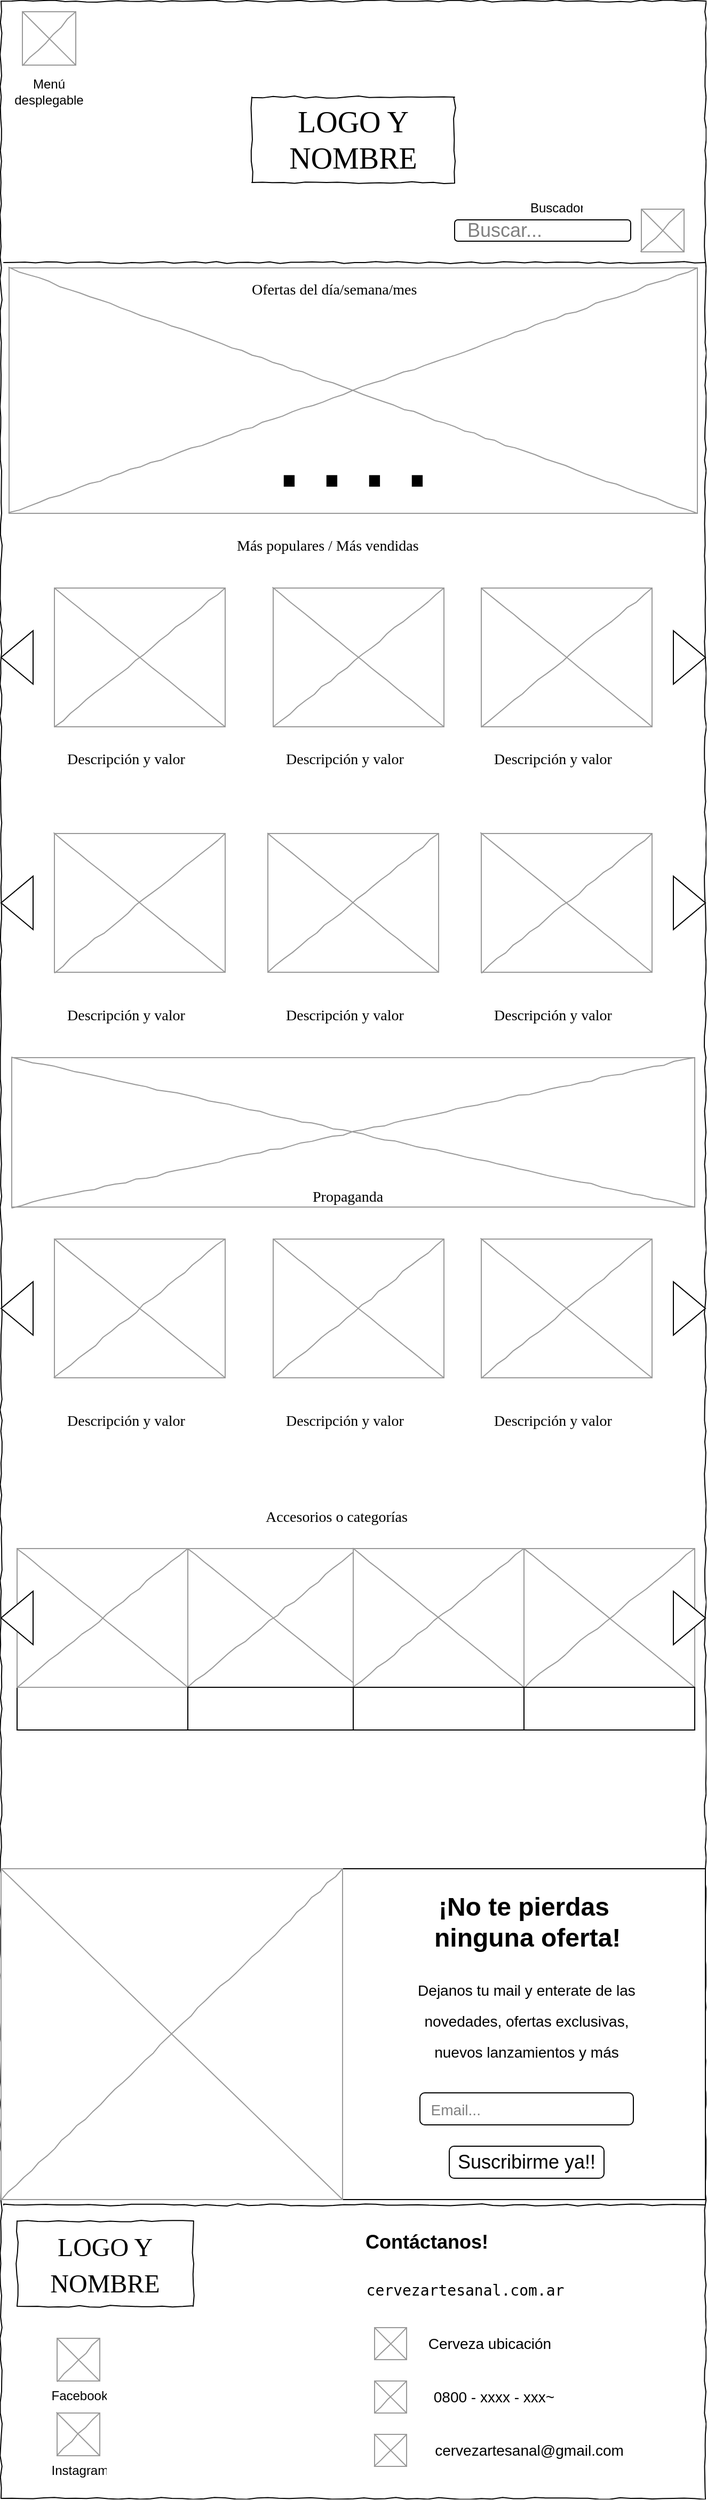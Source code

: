 <mxfile version="20.6.2"><diagram name="Page-1" id="03018318-947c-dd8e-b7a3-06fadd420f32"><mxGraphModel dx="1068" dy="452" grid="1" gridSize="10" guides="1" tooltips="1" connect="1" arrows="1" fold="1" page="1" pageScale="1" pageWidth="1100" pageHeight="850" background="#ffffff" math="0" shadow="0"><root><mxCell id="0"/><mxCell id="1" parent="0"/><mxCell id="677b7b8949515195-1" value="" style="whiteSpace=wrap;html=1;rounded=0;shadow=0;labelBackgroundColor=none;strokeColor=#000000;strokeWidth=1;fillColor=none;fontFamily=Verdana;fontSize=12;fontColor=#000000;align=center;comic=1;" parent="1" vertex="1"><mxGeometry x="20" y="10" width="660" height="2340" as="geometry"/></mxCell><mxCell id="677b7b8949515195-2" value="LOGO Y NOMBRE" style="whiteSpace=wrap;html=1;rounded=0;shadow=0;labelBackgroundColor=none;strokeWidth=1;fontFamily=Verdana;fontSize=28;align=center;comic=1;" parent="1" vertex="1"><mxGeometry x="255" y="100" width="190" height="80" as="geometry"/></mxCell><mxCell id="677b7b8949515195-9" value="" style="line;strokeWidth=1;html=1;rounded=0;shadow=0;labelBackgroundColor=none;fillColor=none;fontFamily=Verdana;fontSize=14;fontColor=#000000;align=center;comic=1;" parent="1" vertex="1"><mxGeometry x="22.5" y="250" width="657.5" height="10" as="geometry"/></mxCell><mxCell id="677b7b8949515195-16" value="" style="verticalLabelPosition=bottom;shadow=0;dashed=0;align=center;html=1;verticalAlign=top;strokeWidth=1;shape=mxgraph.mockup.graphics.simpleIcon;strokeColor=#999999;rounded=0;labelBackgroundColor=none;fontFamily=Verdana;fontSize=14;fontColor=#000000;comic=1;" parent="1" vertex="1"><mxGeometry x="40" y="20" width="50" height="50" as="geometry"/></mxCell><mxCell id="T-5wrf70PNvtBQ9hKjKb-1" value="Menú desplegable" style="text;html=1;strokeColor=none;fillColor=none;align=center;verticalAlign=middle;whiteSpace=wrap;rounded=0;" vertex="1" parent="1"><mxGeometry x="30" y="80" width="70" height="30" as="geometry"/></mxCell><mxCell id="T-5wrf70PNvtBQ9hKjKb-11" value="" style="verticalLabelPosition=bottom;shadow=0;dashed=0;align=center;html=1;verticalAlign=top;strokeWidth=1;shape=mxgraph.mockup.graphics.simpleIcon;strokeColor=#999999;rounded=0;labelBackgroundColor=none;fontFamily=Verdana;fontSize=14;fontColor=#000000;comic=1;" vertex="1" parent="1"><mxGeometry x="27.5" y="260" width="645" height="230" as="geometry"/></mxCell><mxCell id="T-5wrf70PNvtBQ9hKjKb-12" value="Descripción y valor" style="text;html=1;points=[];align=left;verticalAlign=top;spacingTop=-4;fontSize=14;fontFamily=Verdana" vertex="1" parent="1"><mxGeometry x="80" y="710" width="140" height="20" as="geometry"/></mxCell><mxCell id="T-5wrf70PNvtBQ9hKjKb-13" value="Más populares / Más vendidas" style="text;html=1;points=[];align=left;verticalAlign=top;spacingTop=-4;fontSize=14;fontFamily=Verdana" vertex="1" parent="1"><mxGeometry x="238.75" y="510" width="225" height="20" as="geometry"/></mxCell><mxCell id="T-5wrf70PNvtBQ9hKjKb-14" value="Ofertas del día/semana/mes" style="text;html=1;points=[];align=left;verticalAlign=top;spacingTop=-4;fontSize=14;fontFamily=Verdana" vertex="1" parent="1"><mxGeometry x="252.5" y="270" width="210" height="20" as="geometry"/></mxCell><mxCell id="T-5wrf70PNvtBQ9hKjKb-18" value="" style="verticalLabelPosition=bottom;shadow=0;dashed=0;align=center;html=1;verticalAlign=top;strokeWidth=1;shape=mxgraph.mockup.graphics.simpleIcon;strokeColor=#999999;rounded=0;labelBackgroundColor=none;fontFamily=Verdana;fontSize=14;fontColor=#000000;comic=1;" vertex="1" parent="1"><mxGeometry x="620" y="205" width="40" height="40" as="geometry"/></mxCell><mxCell id="T-5wrf70PNvtBQ9hKjKb-19" value="Buscador" style="text;strokeColor=none;fillColor=none;spacingLeft=4;spacingRight=4;overflow=hidden;rotatable=0;points=[[0,0.5],[1,0.5]];portConstraint=eastwest;fontSize=12;" vertex="1" parent="1"><mxGeometry x="510" y="190" width="60" height="30" as="geometry"/></mxCell><mxCell id="T-5wrf70PNvtBQ9hKjKb-29" value="" style="verticalLabelPosition=bottom;shadow=0;dashed=0;align=center;html=1;verticalAlign=top;strokeWidth=1;shape=mxgraph.mockup.graphics.simpleIcon;strokeColor=#999999;rounded=0;labelBackgroundColor=none;fontFamily=Verdana;fontSize=14;fontColor=#000000;comic=1;" vertex="1" parent="1"><mxGeometry x="70" y="560" width="160" height="130" as="geometry"/></mxCell><mxCell id="T-5wrf70PNvtBQ9hKjKb-38" value="&lt;font color=&quot;#808080&quot; style=&quot;font-size: 18px;&quot;&gt;&amp;nbsp; Buscar...&lt;/font&gt;" style="rounded=1;whiteSpace=wrap;html=1;align=left;" vertex="1" parent="1"><mxGeometry x="445" y="215" width="165" height="20" as="geometry"/></mxCell><mxCell id="T-5wrf70PNvtBQ9hKjKb-51" value="" style="verticalLabelPosition=bottom;shadow=0;dashed=0;align=center;html=1;verticalAlign=top;strokeWidth=1;shape=mxgraph.mockup.graphics.simpleIcon;strokeColor=#999999;rounded=0;labelBackgroundColor=none;fontFamily=Verdana;fontSize=14;fontColor=#000000;comic=1;" vertex="1" parent="1"><mxGeometry x="30" y="1000" width="640" height="140" as="geometry"/></mxCell><mxCell id="T-5wrf70PNvtBQ9hKjKb-52" value="Propaganda" style="text;html=1;points=[];align=left;verticalAlign=top;spacingTop=-4;fontSize=14;fontFamily=Verdana" vertex="1" parent="1"><mxGeometry x="310" y="1120" width="95" height="20" as="geometry"/></mxCell><mxCell id="T-5wrf70PNvtBQ9hKjKb-68" value="" style="rounded=0;whiteSpace=wrap;html=1;" vertex="1" parent="1"><mxGeometry x="35" y="1590" width="165" height="40" as="geometry"/></mxCell><mxCell id="T-5wrf70PNvtBQ9hKjKb-75" value="Accesorios o categorías" style="text;html=1;points=[];align=left;verticalAlign=top;spacingTop=-4;fontSize=14;fontFamily=Verdana" vertex="1" parent="1"><mxGeometry x="266.25" y="1420" width="170" height="20" as="geometry"/></mxCell><mxCell id="T-5wrf70PNvtBQ9hKjKb-77" value="" style="rounded=0;whiteSpace=wrap;html=1;" vertex="1" parent="1"><mxGeometry x="330" y="1760" width="350" height="310" as="geometry"/></mxCell><mxCell id="T-5wrf70PNvtBQ9hKjKb-78" value="&lt;h3&gt;&lt;font style=&quot;font-size: 24px;&quot;&gt;&lt;font style=&quot;&quot;&gt;¡No te pierdas&amp;nbsp; &amp;nbsp; ninguna oferta!&amp;nbsp;&lt;/font&gt;&amp;nbsp;&lt;/font&gt;&lt;/h3&gt;" style="text;html=1;strokeColor=none;fillColor=none;align=center;verticalAlign=middle;whiteSpace=wrap;rounded=0;" vertex="1" parent="1"><mxGeometry x="420" y="1780" width="200" height="60" as="geometry"/></mxCell><mxCell id="T-5wrf70PNvtBQ9hKjKb-79" value="&lt;p&gt;&lt;font style=&quot;font-size: 14px;&quot;&gt;Dejanos tu mail y enterate de las novedades, ofertas exclusivas, nuevos lanzamientos y más&lt;/font&gt;&lt;/p&gt;" style="text;html=1;strokeColor=none;fillColor=none;align=center;verticalAlign=middle;whiteSpace=wrap;rounded=0;fontSize=24;" vertex="1" parent="1"><mxGeometry x="405" y="1850" width="215" height="100" as="geometry"/></mxCell><mxCell id="T-5wrf70PNvtBQ9hKjKb-80" value="&lt;font style=&quot;font-size: 18px;&quot;&gt;Suscribirme ya!!&lt;/font&gt;" style="rounded=1;whiteSpace=wrap;html=1;fontSize=18;" vertex="1" parent="1"><mxGeometry x="440" y="2020" width="145" height="30" as="geometry"/></mxCell><mxCell id="T-5wrf70PNvtBQ9hKjKb-81" value="&lt;font style=&quot;font-size: 14px;&quot; color=&quot;#808080&quot;&gt;&amp;nbsp; Email...&lt;/font&gt;" style="rounded=1;whiteSpace=wrap;html=1;fontSize=18;align=left;" vertex="1" parent="1"><mxGeometry x="412.5" y="1970" width="200" height="30" as="geometry"/></mxCell><mxCell id="T-5wrf70PNvtBQ9hKjKb-82" value="&lt;font style=&quot;font-size: 24px;&quot;&gt;LOGO Y NOMBRE&lt;/font&gt;" style="whiteSpace=wrap;html=1;rounded=0;shadow=0;labelBackgroundColor=none;strokeWidth=1;fontFamily=Verdana;fontSize=28;align=center;comic=1;" vertex="1" parent="1"><mxGeometry x="35" y="2090" width="165" height="80" as="geometry"/></mxCell><mxCell id="T-5wrf70PNvtBQ9hKjKb-83" value="" style="verticalLabelPosition=bottom;shadow=0;dashed=0;align=center;html=1;verticalAlign=top;strokeWidth=1;shape=mxgraph.mockup.graphics.simpleIcon;strokeColor=#999999;rounded=0;labelBackgroundColor=none;fontFamily=Verdana;fontSize=14;fontColor=#000000;comic=1;" vertex="1" parent="1"><mxGeometry x="72.5" y="2200" width="40" height="40" as="geometry"/></mxCell><mxCell id="T-5wrf70PNvtBQ9hKjKb-84" value="" style="verticalLabelPosition=bottom;shadow=0;dashed=0;align=center;html=1;verticalAlign=top;strokeWidth=1;shape=mxgraph.mockup.graphics.simpleIcon;strokeColor=#999999;rounded=0;labelBackgroundColor=none;fontFamily=Verdana;fontSize=14;fontColor=#000000;comic=1;" vertex="1" parent="1"><mxGeometry x="72.5" y="2270" width="40" height="40" as="geometry"/></mxCell><mxCell id="T-5wrf70PNvtBQ9hKjKb-85" value="Facebook" style="text;strokeColor=none;fillColor=none;spacingLeft=4;spacingRight=4;overflow=hidden;rotatable=0;points=[[0,0.5],[1,0.5]];portConstraint=eastwest;fontSize=12;" vertex="1" parent="1"><mxGeometry x="61.25" y="2240" width="62.5" height="30" as="geometry"/></mxCell><mxCell id="T-5wrf70PNvtBQ9hKjKb-86" value="Instagram" style="text;strokeColor=none;fillColor=none;spacingLeft=4;spacingRight=4;overflow=hidden;rotatable=0;points=[[0,0.5],[1,0.5]];portConstraint=eastwest;fontSize=12;" vertex="1" parent="1"><mxGeometry x="61.25" y="2310" width="62.5" height="30" as="geometry"/></mxCell><mxCell id="T-5wrf70PNvtBQ9hKjKb-96" value="&lt;h4&gt;&lt;font style=&quot;font-size: 18px;&quot;&gt;Contáctanos!&lt;/font&gt;&lt;/h4&gt;" style="text;html=1;strokeColor=none;fillColor=none;align=center;verticalAlign=middle;whiteSpace=wrap;rounded=0;fontSize=14;fontColor=#000000;" vertex="1" parent="1"><mxGeometry x="350" y="2095" width="137.5" height="30" as="geometry"/></mxCell><mxCell id="T-5wrf70PNvtBQ9hKjKb-97" value="&lt;pre&gt;cervezartesanal.com.ar&lt;/pre&gt;" style="text;html=1;strokeColor=none;fillColor=none;align=center;verticalAlign=middle;whiteSpace=wrap;rounded=0;fontSize=14;fontColor=#000000;" vertex="1" parent="1"><mxGeometry x="370" y="2140" width="170" height="30" as="geometry"/></mxCell><mxCell id="T-5wrf70PNvtBQ9hKjKb-98" value="" style="verticalLabelPosition=bottom;shadow=0;dashed=0;align=center;html=1;verticalAlign=top;strokeWidth=1;shape=mxgraph.mockup.graphics.simpleIcon;strokeColor=#999999;rounded=0;labelBackgroundColor=none;fontFamily=Verdana;fontSize=14;fontColor=#000000;comic=1;" vertex="1" parent="1"><mxGeometry x="370" y="2190" width="30" height="30" as="geometry"/></mxCell><mxCell id="T-5wrf70PNvtBQ9hKjKb-99" value="" style="verticalLabelPosition=bottom;shadow=0;dashed=0;align=center;html=1;verticalAlign=top;strokeWidth=1;shape=mxgraph.mockup.graphics.simpleIcon;strokeColor=#999999;rounded=0;labelBackgroundColor=none;fontFamily=Verdana;fontSize=14;fontColor=#000000;comic=1;" vertex="1" parent="1"><mxGeometry x="370" y="2240" width="30" height="30" as="geometry"/></mxCell><mxCell id="T-5wrf70PNvtBQ9hKjKb-100" value="" style="verticalLabelPosition=bottom;shadow=0;dashed=0;align=center;html=1;verticalAlign=top;strokeWidth=1;shape=mxgraph.mockup.graphics.simpleIcon;strokeColor=#999999;rounded=0;labelBackgroundColor=none;fontFamily=Verdana;fontSize=14;fontColor=#000000;comic=1;" vertex="1" parent="1"><mxGeometry x="370" y="2290" width="30" height="30" as="geometry"/></mxCell><mxCell id="T-5wrf70PNvtBQ9hKjKb-101" value="Cerveza ubicación" style="text;html=1;strokeColor=none;fillColor=none;align=center;verticalAlign=middle;whiteSpace=wrap;rounded=0;fontSize=14;fontColor=#000000;" vertex="1" parent="1"><mxGeometry x="412.5" y="2190" width="130" height="30" as="geometry"/></mxCell><mxCell id="T-5wrf70PNvtBQ9hKjKb-102" value="0800 - xxxx - xxx~" style="text;html=1;strokeColor=none;fillColor=none;align=center;verticalAlign=middle;whiteSpace=wrap;rounded=0;fontSize=14;fontColor=#000000;" vertex="1" parent="1"><mxGeometry x="420.0" y="2240" width="124.37" height="30" as="geometry"/></mxCell><mxCell id="T-5wrf70PNvtBQ9hKjKb-103" value="cervezartesanal@gmail.com" style="text;html=1;strokeColor=none;fillColor=none;align=center;verticalAlign=middle;whiteSpace=wrap;rounded=0;fontSize=14;fontColor=#000000;" vertex="1" parent="1"><mxGeometry x="420.0" y="2290" width="190" height="30" as="geometry"/></mxCell><mxCell id="T-5wrf70PNvtBQ9hKjKb-104" value="" style="verticalLabelPosition=bottom;shadow=0;dashed=0;align=center;html=1;verticalAlign=top;strokeWidth=1;shape=mxgraph.mockup.graphics.simpleIcon;strokeColor=#999999;rounded=0;labelBackgroundColor=none;fontFamily=Verdana;fontSize=14;fontColor=#000000;comic=1;" vertex="1" parent="1"><mxGeometry x="275" y="560" width="160" height="130" as="geometry"/></mxCell><mxCell id="T-5wrf70PNvtBQ9hKjKb-105" value="Descripción y valor" style="text;html=1;points=[];align=left;verticalAlign=top;spacingTop=-4;fontSize=14;fontFamily=Verdana" vertex="1" parent="1"><mxGeometry x="285" y="710" width="140" height="20" as="geometry"/></mxCell><mxCell id="T-5wrf70PNvtBQ9hKjKb-106" value="" style="triangle;whiteSpace=wrap;html=1;" vertex="1" parent="1"><mxGeometry x="650" y="600" width="30" height="50" as="geometry"/></mxCell><mxCell id="T-5wrf70PNvtBQ9hKjKb-107" value="" style="triangle;whiteSpace=wrap;html=1;rotation=-180;" vertex="1" parent="1"><mxGeometry x="20" y="600" width="30" height="50" as="geometry"/></mxCell><mxCell id="T-5wrf70PNvtBQ9hKjKb-109" value="" style="verticalLabelPosition=bottom;shadow=0;dashed=0;align=center;html=1;verticalAlign=top;strokeWidth=1;shape=mxgraph.mockup.graphics.simpleIcon;strokeColor=#999999;rounded=0;labelBackgroundColor=none;fontFamily=Verdana;fontSize=14;fontColor=#000000;comic=1;" vertex="1" parent="1"><mxGeometry x="70" y="790" width="160" height="130" as="geometry"/></mxCell><mxCell id="T-5wrf70PNvtBQ9hKjKb-110" value="" style="verticalLabelPosition=bottom;shadow=0;dashed=0;align=center;html=1;verticalAlign=top;strokeWidth=1;shape=mxgraph.mockup.graphics.simpleIcon;strokeColor=#999999;rounded=0;labelBackgroundColor=none;fontFamily=Verdana;fontSize=14;fontColor=#000000;comic=1;" vertex="1" parent="1"><mxGeometry x="270" y="790" width="160" height="130" as="geometry"/></mxCell><mxCell id="T-5wrf70PNvtBQ9hKjKb-111" value="Descripción y valor" style="text;html=1;points=[];align=left;verticalAlign=top;spacingTop=-4;fontSize=14;fontFamily=Verdana" vertex="1" parent="1"><mxGeometry x="80" y="950" width="140" height="20" as="geometry"/></mxCell><mxCell id="T-5wrf70PNvtBQ9hKjKb-112" value="Descripción y valor" style="text;html=1;points=[];align=left;verticalAlign=top;spacingTop=-4;fontSize=14;fontFamily=Verdana" vertex="1" parent="1"><mxGeometry x="285" y="950" width="140" height="20" as="geometry"/></mxCell><mxCell id="T-5wrf70PNvtBQ9hKjKb-113" value="" style="triangle;whiteSpace=wrap;html=1;" vertex="1" parent="1"><mxGeometry x="650" y="1210" width="30" height="50" as="geometry"/></mxCell><mxCell id="T-5wrf70PNvtBQ9hKjKb-114" value="" style="triangle;whiteSpace=wrap;html=1;rotation=-180;" vertex="1" parent="1"><mxGeometry x="20" y="830" width="30" height="50" as="geometry"/></mxCell><mxCell id="T-5wrf70PNvtBQ9hKjKb-115" value="&lt;h1&gt;&lt;font style=&quot;font-size: 72px;&quot;&gt;. . . .&lt;/font&gt;&lt;/h1&gt;" style="text;html=1;strokeColor=none;fillColor=none;align=center;verticalAlign=middle;whiteSpace=wrap;rounded=0;" vertex="1" parent="1"><mxGeometry x="265" y="390" width="170" height="100" as="geometry"/></mxCell><mxCell id="T-5wrf70PNvtBQ9hKjKb-116" value="" style="verticalLabelPosition=bottom;shadow=0;dashed=0;align=center;html=1;verticalAlign=top;strokeWidth=1;shape=mxgraph.mockup.graphics.simpleIcon;strokeColor=#999999;rounded=0;labelBackgroundColor=none;fontFamily=Verdana;fontSize=14;fontColor=#000000;comic=1;" vertex="1" parent="1"><mxGeometry x="70" y="1170" width="160" height="130" as="geometry"/></mxCell><mxCell id="T-5wrf70PNvtBQ9hKjKb-117" value="" style="triangle;whiteSpace=wrap;html=1;rotation=-180;" vertex="1" parent="1"><mxGeometry x="20" y="1210" width="30" height="50" as="geometry"/></mxCell><mxCell id="T-5wrf70PNvtBQ9hKjKb-118" value="" style="verticalLabelPosition=bottom;shadow=0;dashed=0;align=center;html=1;verticalAlign=top;strokeWidth=1;shape=mxgraph.mockup.graphics.simpleIcon;strokeColor=#999999;rounded=0;labelBackgroundColor=none;fontFamily=Verdana;fontSize=14;fontColor=#000000;comic=1;" vertex="1" parent="1"><mxGeometry x="275" y="1170" width="160" height="130" as="geometry"/></mxCell><mxCell id="T-5wrf70PNvtBQ9hKjKb-119" value="" style="triangle;whiteSpace=wrap;html=1;" vertex="1" parent="1"><mxGeometry x="650" y="830" width="30" height="50" as="geometry"/></mxCell><mxCell id="T-5wrf70PNvtBQ9hKjKb-120" value="Descripción y valor" style="text;html=1;points=[];align=left;verticalAlign=top;spacingTop=-4;fontSize=14;fontFamily=Verdana" vertex="1" parent="1"><mxGeometry x="80" y="1330" width="140" height="20" as="geometry"/></mxCell><mxCell id="T-5wrf70PNvtBQ9hKjKb-121" value="Descripción y valor" style="text;html=1;points=[];align=left;verticalAlign=top;spacingTop=-4;fontSize=14;fontFamily=Verdana" vertex="1" parent="1"><mxGeometry x="285" y="1330" width="140" height="20" as="geometry"/></mxCell><mxCell id="T-5wrf70PNvtBQ9hKjKb-123" value="" style="verticalLabelPosition=bottom;shadow=0;dashed=0;align=center;html=1;verticalAlign=top;strokeWidth=1;shape=mxgraph.mockup.graphics.simpleIcon;strokeColor=#999999;rounded=0;labelBackgroundColor=none;fontFamily=Verdana;fontSize=14;fontColor=#000000;comic=1;" vertex="1" parent="1"><mxGeometry x="35" y="1460" width="160" height="130" as="geometry"/></mxCell><mxCell id="T-5wrf70PNvtBQ9hKjKb-124" value="" style="verticalLabelPosition=bottom;shadow=0;dashed=0;align=center;html=1;verticalAlign=top;strokeWidth=1;shape=mxgraph.mockup.graphics.simpleIcon;strokeColor=#999999;rounded=0;labelBackgroundColor=none;fontFamily=Verdana;fontSize=14;fontColor=#000000;comic=1;" vertex="1" parent="1"><mxGeometry x="195" y="1460" width="160" height="130" as="geometry"/></mxCell><mxCell id="T-5wrf70PNvtBQ9hKjKb-125" value="" style="verticalLabelPosition=bottom;shadow=0;dashed=0;align=center;html=1;verticalAlign=top;strokeWidth=1;shape=mxgraph.mockup.graphics.simpleIcon;strokeColor=#999999;rounded=0;labelBackgroundColor=none;fontFamily=Verdana;fontSize=14;fontColor=#000000;comic=1;" vertex="1" parent="1"><mxGeometry x="350" y="1460" width="160" height="130" as="geometry"/></mxCell><mxCell id="T-5wrf70PNvtBQ9hKjKb-126" value="" style="rounded=0;whiteSpace=wrap;html=1;" vertex="1" parent="1"><mxGeometry x="195" y="1590" width="155" height="40" as="geometry"/></mxCell><mxCell id="T-5wrf70PNvtBQ9hKjKb-127" value="" style="rounded=0;whiteSpace=wrap;html=1;" vertex="1" parent="1"><mxGeometry x="350" y="1590" width="160" height="40" as="geometry"/></mxCell><mxCell id="T-5wrf70PNvtBQ9hKjKb-129" value="" style="triangle;whiteSpace=wrap;html=1;rotation=-180;" vertex="1" parent="1"><mxGeometry x="20" y="1500" width="30" height="50" as="geometry"/></mxCell><mxCell id="T-5wrf70PNvtBQ9hKjKb-131" value="" style="verticalLabelPosition=bottom;shadow=0;dashed=0;align=center;html=1;verticalAlign=top;strokeWidth=1;shape=mxgraph.mockup.graphics.simpleIcon;strokeColor=#999999;rounded=0;labelBackgroundColor=none;fontFamily=Verdana;fontSize=14;fontColor=#000000;comic=1;" vertex="1" parent="1"><mxGeometry x="20" y="1760" width="320" height="310" as="geometry"/></mxCell><mxCell id="T-5wrf70PNvtBQ9hKjKb-132" value="" style="line;strokeWidth=1;html=1;rounded=0;shadow=0;labelBackgroundColor=none;fillColor=none;fontFamily=Verdana;fontSize=14;fontColor=#000000;align=center;comic=1;" vertex="1" parent="1"><mxGeometry x="22.5" y="2070" width="657.5" height="10" as="geometry"/></mxCell><mxCell id="T-5wrf70PNvtBQ9hKjKb-133" value="" style="verticalLabelPosition=bottom;shadow=0;dashed=0;align=center;html=1;verticalAlign=top;strokeWidth=1;shape=mxgraph.mockup.graphics.simpleIcon;strokeColor=#999999;rounded=0;labelBackgroundColor=none;fontFamily=Verdana;fontSize=14;fontColor=#000000;comic=1;" vertex="1" parent="1"><mxGeometry x="470" y="560" width="160" height="130" as="geometry"/></mxCell><mxCell id="T-5wrf70PNvtBQ9hKjKb-134" value="Descripción y valor" style="text;html=1;points=[];align=left;verticalAlign=top;spacingTop=-4;fontSize=14;fontFamily=Verdana" vertex="1" parent="1"><mxGeometry x="480" y="710" width="140" height="20" as="geometry"/></mxCell><mxCell id="T-5wrf70PNvtBQ9hKjKb-135" value="" style="verticalLabelPosition=bottom;shadow=0;dashed=0;align=center;html=1;verticalAlign=top;strokeWidth=1;shape=mxgraph.mockup.graphics.simpleIcon;strokeColor=#999999;rounded=0;labelBackgroundColor=none;fontFamily=Verdana;fontSize=14;fontColor=#000000;comic=1;" vertex="1" parent="1"><mxGeometry x="470" y="790" width="160" height="130" as="geometry"/></mxCell><mxCell id="T-5wrf70PNvtBQ9hKjKb-136" value="Descripción y valor" style="text;html=1;points=[];align=left;verticalAlign=top;spacingTop=-4;fontSize=14;fontFamily=Verdana" vertex="1" parent="1"><mxGeometry x="480" y="950" width="140" height="20" as="geometry"/></mxCell><mxCell id="T-5wrf70PNvtBQ9hKjKb-137" value="" style="verticalLabelPosition=bottom;shadow=0;dashed=0;align=center;html=1;verticalAlign=top;strokeWidth=1;shape=mxgraph.mockup.graphics.simpleIcon;strokeColor=#999999;rounded=0;labelBackgroundColor=none;fontFamily=Verdana;fontSize=14;fontColor=#000000;comic=1;" vertex="1" parent="1"><mxGeometry x="470" y="1170" width="160" height="130" as="geometry"/></mxCell><mxCell id="T-5wrf70PNvtBQ9hKjKb-138" value="Descripción y valor" style="text;html=1;points=[];align=left;verticalAlign=top;spacingTop=-4;fontSize=14;fontFamily=Verdana" vertex="1" parent="1"><mxGeometry x="480" y="1330" width="140" height="20" as="geometry"/></mxCell><mxCell id="T-5wrf70PNvtBQ9hKjKb-139" value="" style="verticalLabelPosition=bottom;shadow=0;dashed=0;align=center;html=1;verticalAlign=top;strokeWidth=1;shape=mxgraph.mockup.graphics.simpleIcon;strokeColor=#999999;rounded=0;labelBackgroundColor=none;fontFamily=Verdana;fontSize=14;fontColor=#000000;comic=1;" vertex="1" parent="1"><mxGeometry x="510" y="1460" width="160" height="130" as="geometry"/></mxCell><mxCell id="T-5wrf70PNvtBQ9hKjKb-140" value="" style="rounded=0;whiteSpace=wrap;html=1;" vertex="1" parent="1"><mxGeometry x="510" y="1590" width="160" height="40" as="geometry"/></mxCell><mxCell id="T-5wrf70PNvtBQ9hKjKb-141" value="" style="triangle;whiteSpace=wrap;html=1;" vertex="1" parent="1"><mxGeometry x="650" y="1500" width="30" height="50" as="geometry"/></mxCell></root></mxGraphModel></diagram></mxfile>